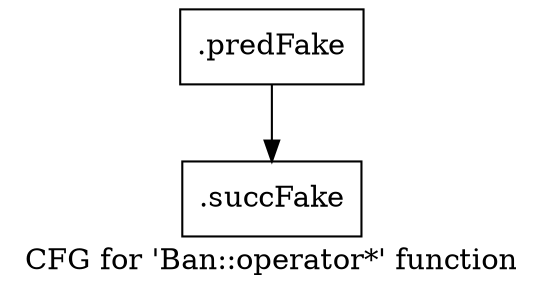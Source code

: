 digraph "CFG for 'Ban::operator*' function" {
	label="CFG for 'Ban::operator*' function";

	Node0x4eb3850 [shape=record,filename="",linenumber="",label="{.predFake}"];
	Node0x4eb3850 -> Node0x4ee43f0[ callList="5:338" memoryops="" filename="../../../../../src/ban_s3.cpp" execusionnum="0"];
	Node0x4ee43f0 [shape=record,filename="../../../../../src/ban_s3.cpp",linenumber="340",label="{.succFake}"];
}
